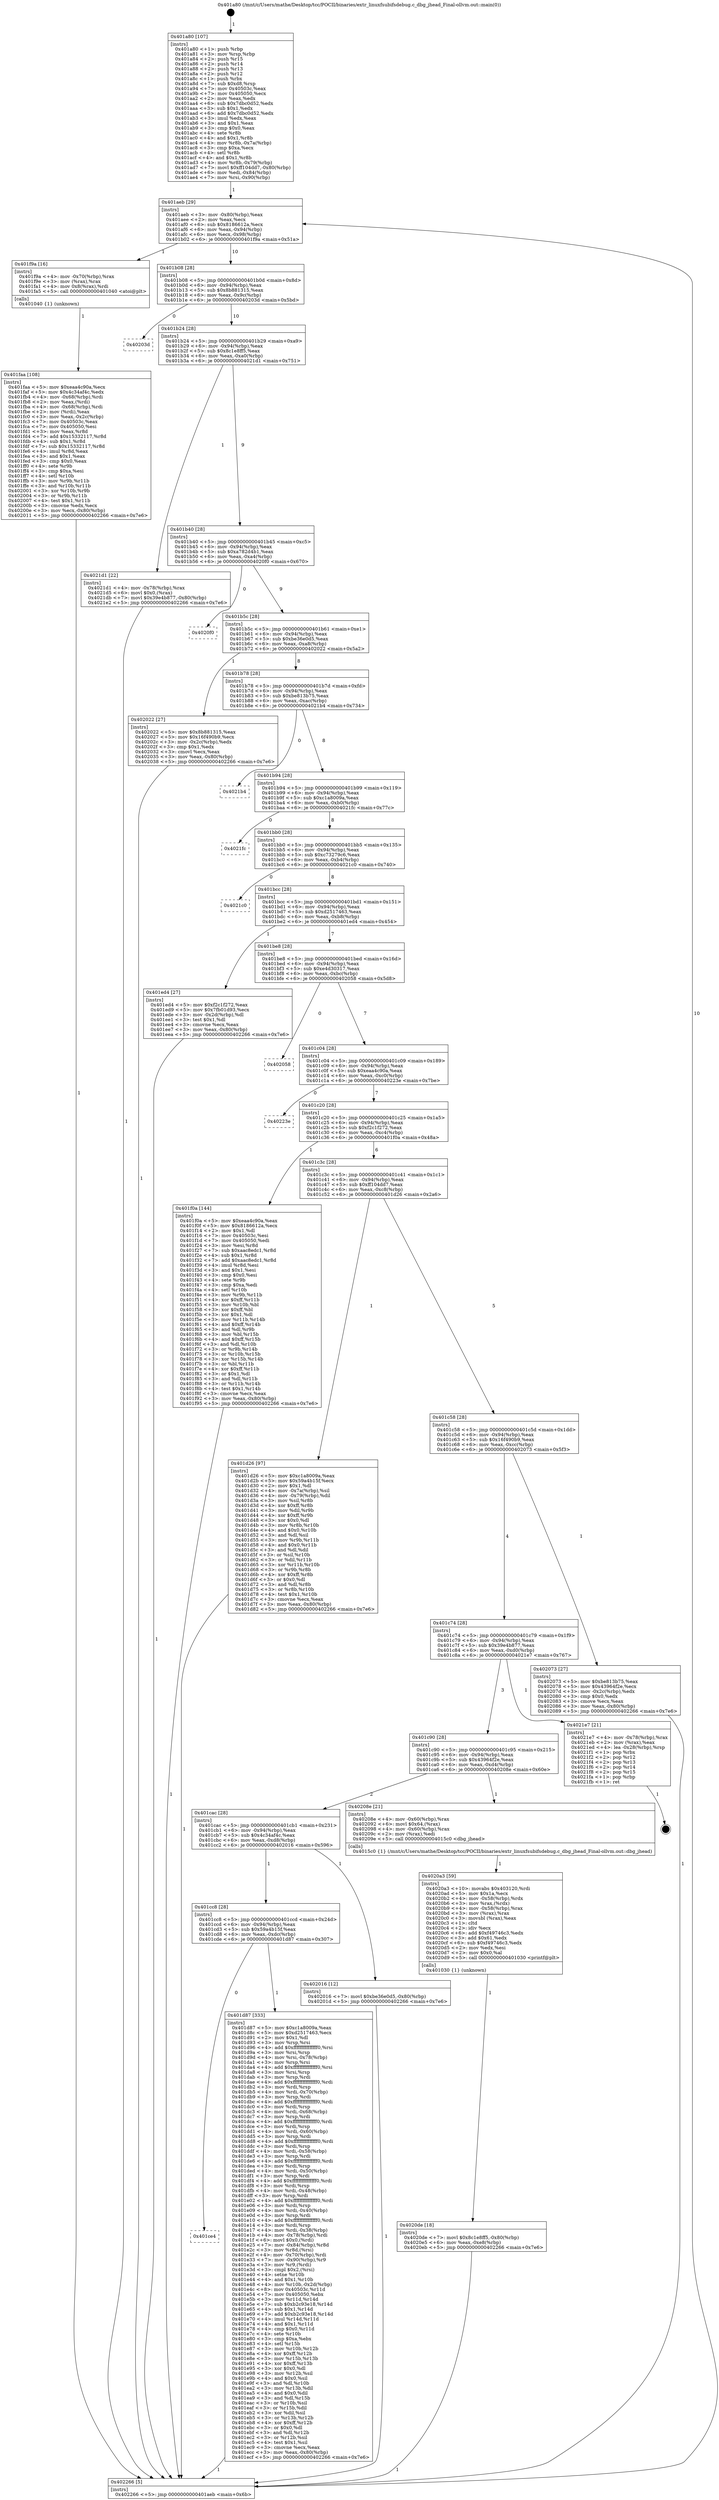 digraph "0x401a80" {
  label = "0x401a80 (/mnt/c/Users/mathe/Desktop/tcc/POCII/binaries/extr_linuxfsubifsdebug.c_dbg_jhead_Final-ollvm.out::main(0))"
  labelloc = "t"
  node[shape=record]

  Entry [label="",width=0.3,height=0.3,shape=circle,fillcolor=black,style=filled]
  "0x401aeb" [label="{
     0x401aeb [29]\l
     | [instrs]\l
     &nbsp;&nbsp;0x401aeb \<+3\>: mov -0x80(%rbp),%eax\l
     &nbsp;&nbsp;0x401aee \<+2\>: mov %eax,%ecx\l
     &nbsp;&nbsp;0x401af0 \<+6\>: sub $0x8186612a,%ecx\l
     &nbsp;&nbsp;0x401af6 \<+6\>: mov %eax,-0x94(%rbp)\l
     &nbsp;&nbsp;0x401afc \<+6\>: mov %ecx,-0x98(%rbp)\l
     &nbsp;&nbsp;0x401b02 \<+6\>: je 0000000000401f9a \<main+0x51a\>\l
  }"]
  "0x401f9a" [label="{
     0x401f9a [16]\l
     | [instrs]\l
     &nbsp;&nbsp;0x401f9a \<+4\>: mov -0x70(%rbp),%rax\l
     &nbsp;&nbsp;0x401f9e \<+3\>: mov (%rax),%rax\l
     &nbsp;&nbsp;0x401fa1 \<+4\>: mov 0x8(%rax),%rdi\l
     &nbsp;&nbsp;0x401fa5 \<+5\>: call 0000000000401040 \<atoi@plt\>\l
     | [calls]\l
     &nbsp;&nbsp;0x401040 \{1\} (unknown)\l
  }"]
  "0x401b08" [label="{
     0x401b08 [28]\l
     | [instrs]\l
     &nbsp;&nbsp;0x401b08 \<+5\>: jmp 0000000000401b0d \<main+0x8d\>\l
     &nbsp;&nbsp;0x401b0d \<+6\>: mov -0x94(%rbp),%eax\l
     &nbsp;&nbsp;0x401b13 \<+5\>: sub $0x8b881315,%eax\l
     &nbsp;&nbsp;0x401b18 \<+6\>: mov %eax,-0x9c(%rbp)\l
     &nbsp;&nbsp;0x401b1e \<+6\>: je 000000000040203d \<main+0x5bd\>\l
  }"]
  Exit [label="",width=0.3,height=0.3,shape=circle,fillcolor=black,style=filled,peripheries=2]
  "0x40203d" [label="{
     0x40203d\l
  }", style=dashed]
  "0x401b24" [label="{
     0x401b24 [28]\l
     | [instrs]\l
     &nbsp;&nbsp;0x401b24 \<+5\>: jmp 0000000000401b29 \<main+0xa9\>\l
     &nbsp;&nbsp;0x401b29 \<+6\>: mov -0x94(%rbp),%eax\l
     &nbsp;&nbsp;0x401b2f \<+5\>: sub $0x8c1e8ff5,%eax\l
     &nbsp;&nbsp;0x401b34 \<+6\>: mov %eax,-0xa0(%rbp)\l
     &nbsp;&nbsp;0x401b3a \<+6\>: je 00000000004021d1 \<main+0x751\>\l
  }"]
  "0x4020de" [label="{
     0x4020de [18]\l
     | [instrs]\l
     &nbsp;&nbsp;0x4020de \<+7\>: movl $0x8c1e8ff5,-0x80(%rbp)\l
     &nbsp;&nbsp;0x4020e5 \<+6\>: mov %eax,-0xe8(%rbp)\l
     &nbsp;&nbsp;0x4020eb \<+5\>: jmp 0000000000402266 \<main+0x7e6\>\l
  }"]
  "0x4021d1" [label="{
     0x4021d1 [22]\l
     | [instrs]\l
     &nbsp;&nbsp;0x4021d1 \<+4\>: mov -0x78(%rbp),%rax\l
     &nbsp;&nbsp;0x4021d5 \<+6\>: movl $0x0,(%rax)\l
     &nbsp;&nbsp;0x4021db \<+7\>: movl $0x39e4b877,-0x80(%rbp)\l
     &nbsp;&nbsp;0x4021e2 \<+5\>: jmp 0000000000402266 \<main+0x7e6\>\l
  }"]
  "0x401b40" [label="{
     0x401b40 [28]\l
     | [instrs]\l
     &nbsp;&nbsp;0x401b40 \<+5\>: jmp 0000000000401b45 \<main+0xc5\>\l
     &nbsp;&nbsp;0x401b45 \<+6\>: mov -0x94(%rbp),%eax\l
     &nbsp;&nbsp;0x401b4b \<+5\>: sub $0xa782d4b1,%eax\l
     &nbsp;&nbsp;0x401b50 \<+6\>: mov %eax,-0xa4(%rbp)\l
     &nbsp;&nbsp;0x401b56 \<+6\>: je 00000000004020f0 \<main+0x670\>\l
  }"]
  "0x4020a3" [label="{
     0x4020a3 [59]\l
     | [instrs]\l
     &nbsp;&nbsp;0x4020a3 \<+10\>: movabs $0x403120,%rdi\l
     &nbsp;&nbsp;0x4020ad \<+5\>: mov $0x1a,%ecx\l
     &nbsp;&nbsp;0x4020b2 \<+4\>: mov -0x58(%rbp),%rdx\l
     &nbsp;&nbsp;0x4020b6 \<+3\>: mov %rax,(%rdx)\l
     &nbsp;&nbsp;0x4020b9 \<+4\>: mov -0x58(%rbp),%rax\l
     &nbsp;&nbsp;0x4020bd \<+3\>: mov (%rax),%rax\l
     &nbsp;&nbsp;0x4020c0 \<+3\>: movsbl (%rax),%eax\l
     &nbsp;&nbsp;0x4020c3 \<+1\>: cltd\l
     &nbsp;&nbsp;0x4020c4 \<+2\>: idiv %ecx\l
     &nbsp;&nbsp;0x4020c6 \<+6\>: add $0xf49746c3,%edx\l
     &nbsp;&nbsp;0x4020cc \<+3\>: add $0x61,%edx\l
     &nbsp;&nbsp;0x4020cf \<+6\>: sub $0xf49746c3,%edx\l
     &nbsp;&nbsp;0x4020d5 \<+2\>: mov %edx,%esi\l
     &nbsp;&nbsp;0x4020d7 \<+2\>: mov $0x0,%al\l
     &nbsp;&nbsp;0x4020d9 \<+5\>: call 0000000000401030 \<printf@plt\>\l
     | [calls]\l
     &nbsp;&nbsp;0x401030 \{1\} (unknown)\l
  }"]
  "0x4020f0" [label="{
     0x4020f0\l
  }", style=dashed]
  "0x401b5c" [label="{
     0x401b5c [28]\l
     | [instrs]\l
     &nbsp;&nbsp;0x401b5c \<+5\>: jmp 0000000000401b61 \<main+0xe1\>\l
     &nbsp;&nbsp;0x401b61 \<+6\>: mov -0x94(%rbp),%eax\l
     &nbsp;&nbsp;0x401b67 \<+5\>: sub $0xbe36e0d5,%eax\l
     &nbsp;&nbsp;0x401b6c \<+6\>: mov %eax,-0xa8(%rbp)\l
     &nbsp;&nbsp;0x401b72 \<+6\>: je 0000000000402022 \<main+0x5a2\>\l
  }"]
  "0x401faa" [label="{
     0x401faa [108]\l
     | [instrs]\l
     &nbsp;&nbsp;0x401faa \<+5\>: mov $0xeaa4c90a,%ecx\l
     &nbsp;&nbsp;0x401faf \<+5\>: mov $0x4c34af4c,%edx\l
     &nbsp;&nbsp;0x401fb4 \<+4\>: mov -0x68(%rbp),%rdi\l
     &nbsp;&nbsp;0x401fb8 \<+2\>: mov %eax,(%rdi)\l
     &nbsp;&nbsp;0x401fba \<+4\>: mov -0x68(%rbp),%rdi\l
     &nbsp;&nbsp;0x401fbe \<+2\>: mov (%rdi),%eax\l
     &nbsp;&nbsp;0x401fc0 \<+3\>: mov %eax,-0x2c(%rbp)\l
     &nbsp;&nbsp;0x401fc3 \<+7\>: mov 0x40503c,%eax\l
     &nbsp;&nbsp;0x401fca \<+7\>: mov 0x405050,%esi\l
     &nbsp;&nbsp;0x401fd1 \<+3\>: mov %eax,%r8d\l
     &nbsp;&nbsp;0x401fd4 \<+7\>: add $0x15332117,%r8d\l
     &nbsp;&nbsp;0x401fdb \<+4\>: sub $0x1,%r8d\l
     &nbsp;&nbsp;0x401fdf \<+7\>: sub $0x15332117,%r8d\l
     &nbsp;&nbsp;0x401fe6 \<+4\>: imul %r8d,%eax\l
     &nbsp;&nbsp;0x401fea \<+3\>: and $0x1,%eax\l
     &nbsp;&nbsp;0x401fed \<+3\>: cmp $0x0,%eax\l
     &nbsp;&nbsp;0x401ff0 \<+4\>: sete %r9b\l
     &nbsp;&nbsp;0x401ff4 \<+3\>: cmp $0xa,%esi\l
     &nbsp;&nbsp;0x401ff7 \<+4\>: setl %r10b\l
     &nbsp;&nbsp;0x401ffb \<+3\>: mov %r9b,%r11b\l
     &nbsp;&nbsp;0x401ffe \<+3\>: and %r10b,%r11b\l
     &nbsp;&nbsp;0x402001 \<+3\>: xor %r10b,%r9b\l
     &nbsp;&nbsp;0x402004 \<+3\>: or %r9b,%r11b\l
     &nbsp;&nbsp;0x402007 \<+4\>: test $0x1,%r11b\l
     &nbsp;&nbsp;0x40200b \<+3\>: cmovne %edx,%ecx\l
     &nbsp;&nbsp;0x40200e \<+3\>: mov %ecx,-0x80(%rbp)\l
     &nbsp;&nbsp;0x402011 \<+5\>: jmp 0000000000402266 \<main+0x7e6\>\l
  }"]
  "0x402022" [label="{
     0x402022 [27]\l
     | [instrs]\l
     &nbsp;&nbsp;0x402022 \<+5\>: mov $0x8b881315,%eax\l
     &nbsp;&nbsp;0x402027 \<+5\>: mov $0x16f490b9,%ecx\l
     &nbsp;&nbsp;0x40202c \<+3\>: mov -0x2c(%rbp),%edx\l
     &nbsp;&nbsp;0x40202f \<+3\>: cmp $0x1,%edx\l
     &nbsp;&nbsp;0x402032 \<+3\>: cmovl %ecx,%eax\l
     &nbsp;&nbsp;0x402035 \<+3\>: mov %eax,-0x80(%rbp)\l
     &nbsp;&nbsp;0x402038 \<+5\>: jmp 0000000000402266 \<main+0x7e6\>\l
  }"]
  "0x401b78" [label="{
     0x401b78 [28]\l
     | [instrs]\l
     &nbsp;&nbsp;0x401b78 \<+5\>: jmp 0000000000401b7d \<main+0xfd\>\l
     &nbsp;&nbsp;0x401b7d \<+6\>: mov -0x94(%rbp),%eax\l
     &nbsp;&nbsp;0x401b83 \<+5\>: sub $0xbe813b75,%eax\l
     &nbsp;&nbsp;0x401b88 \<+6\>: mov %eax,-0xac(%rbp)\l
     &nbsp;&nbsp;0x401b8e \<+6\>: je 00000000004021b4 \<main+0x734\>\l
  }"]
  "0x401ce4" [label="{
     0x401ce4\l
  }", style=dashed]
  "0x4021b4" [label="{
     0x4021b4\l
  }", style=dashed]
  "0x401b94" [label="{
     0x401b94 [28]\l
     | [instrs]\l
     &nbsp;&nbsp;0x401b94 \<+5\>: jmp 0000000000401b99 \<main+0x119\>\l
     &nbsp;&nbsp;0x401b99 \<+6\>: mov -0x94(%rbp),%eax\l
     &nbsp;&nbsp;0x401b9f \<+5\>: sub $0xc1a8009a,%eax\l
     &nbsp;&nbsp;0x401ba4 \<+6\>: mov %eax,-0xb0(%rbp)\l
     &nbsp;&nbsp;0x401baa \<+6\>: je 00000000004021fc \<main+0x77c\>\l
  }"]
  "0x401d87" [label="{
     0x401d87 [333]\l
     | [instrs]\l
     &nbsp;&nbsp;0x401d87 \<+5\>: mov $0xc1a8009a,%eax\l
     &nbsp;&nbsp;0x401d8c \<+5\>: mov $0xd2517463,%ecx\l
     &nbsp;&nbsp;0x401d91 \<+2\>: mov $0x1,%dl\l
     &nbsp;&nbsp;0x401d93 \<+3\>: mov %rsp,%rsi\l
     &nbsp;&nbsp;0x401d96 \<+4\>: add $0xfffffffffffffff0,%rsi\l
     &nbsp;&nbsp;0x401d9a \<+3\>: mov %rsi,%rsp\l
     &nbsp;&nbsp;0x401d9d \<+4\>: mov %rsi,-0x78(%rbp)\l
     &nbsp;&nbsp;0x401da1 \<+3\>: mov %rsp,%rsi\l
     &nbsp;&nbsp;0x401da4 \<+4\>: add $0xfffffffffffffff0,%rsi\l
     &nbsp;&nbsp;0x401da8 \<+3\>: mov %rsi,%rsp\l
     &nbsp;&nbsp;0x401dab \<+3\>: mov %rsp,%rdi\l
     &nbsp;&nbsp;0x401dae \<+4\>: add $0xfffffffffffffff0,%rdi\l
     &nbsp;&nbsp;0x401db2 \<+3\>: mov %rdi,%rsp\l
     &nbsp;&nbsp;0x401db5 \<+4\>: mov %rdi,-0x70(%rbp)\l
     &nbsp;&nbsp;0x401db9 \<+3\>: mov %rsp,%rdi\l
     &nbsp;&nbsp;0x401dbc \<+4\>: add $0xfffffffffffffff0,%rdi\l
     &nbsp;&nbsp;0x401dc0 \<+3\>: mov %rdi,%rsp\l
     &nbsp;&nbsp;0x401dc3 \<+4\>: mov %rdi,-0x68(%rbp)\l
     &nbsp;&nbsp;0x401dc7 \<+3\>: mov %rsp,%rdi\l
     &nbsp;&nbsp;0x401dca \<+4\>: add $0xfffffffffffffff0,%rdi\l
     &nbsp;&nbsp;0x401dce \<+3\>: mov %rdi,%rsp\l
     &nbsp;&nbsp;0x401dd1 \<+4\>: mov %rdi,-0x60(%rbp)\l
     &nbsp;&nbsp;0x401dd5 \<+3\>: mov %rsp,%rdi\l
     &nbsp;&nbsp;0x401dd8 \<+4\>: add $0xfffffffffffffff0,%rdi\l
     &nbsp;&nbsp;0x401ddc \<+3\>: mov %rdi,%rsp\l
     &nbsp;&nbsp;0x401ddf \<+4\>: mov %rdi,-0x58(%rbp)\l
     &nbsp;&nbsp;0x401de3 \<+3\>: mov %rsp,%rdi\l
     &nbsp;&nbsp;0x401de6 \<+4\>: add $0xfffffffffffffff0,%rdi\l
     &nbsp;&nbsp;0x401dea \<+3\>: mov %rdi,%rsp\l
     &nbsp;&nbsp;0x401ded \<+4\>: mov %rdi,-0x50(%rbp)\l
     &nbsp;&nbsp;0x401df1 \<+3\>: mov %rsp,%rdi\l
     &nbsp;&nbsp;0x401df4 \<+4\>: add $0xfffffffffffffff0,%rdi\l
     &nbsp;&nbsp;0x401df8 \<+3\>: mov %rdi,%rsp\l
     &nbsp;&nbsp;0x401dfb \<+4\>: mov %rdi,-0x48(%rbp)\l
     &nbsp;&nbsp;0x401dff \<+3\>: mov %rsp,%rdi\l
     &nbsp;&nbsp;0x401e02 \<+4\>: add $0xfffffffffffffff0,%rdi\l
     &nbsp;&nbsp;0x401e06 \<+3\>: mov %rdi,%rsp\l
     &nbsp;&nbsp;0x401e09 \<+4\>: mov %rdi,-0x40(%rbp)\l
     &nbsp;&nbsp;0x401e0d \<+3\>: mov %rsp,%rdi\l
     &nbsp;&nbsp;0x401e10 \<+4\>: add $0xfffffffffffffff0,%rdi\l
     &nbsp;&nbsp;0x401e14 \<+3\>: mov %rdi,%rsp\l
     &nbsp;&nbsp;0x401e17 \<+4\>: mov %rdi,-0x38(%rbp)\l
     &nbsp;&nbsp;0x401e1b \<+4\>: mov -0x78(%rbp),%rdi\l
     &nbsp;&nbsp;0x401e1f \<+6\>: movl $0x0,(%rdi)\l
     &nbsp;&nbsp;0x401e25 \<+7\>: mov -0x84(%rbp),%r8d\l
     &nbsp;&nbsp;0x401e2c \<+3\>: mov %r8d,(%rsi)\l
     &nbsp;&nbsp;0x401e2f \<+4\>: mov -0x70(%rbp),%rdi\l
     &nbsp;&nbsp;0x401e33 \<+7\>: mov -0x90(%rbp),%r9\l
     &nbsp;&nbsp;0x401e3a \<+3\>: mov %r9,(%rdi)\l
     &nbsp;&nbsp;0x401e3d \<+3\>: cmpl $0x2,(%rsi)\l
     &nbsp;&nbsp;0x401e40 \<+4\>: setne %r10b\l
     &nbsp;&nbsp;0x401e44 \<+4\>: and $0x1,%r10b\l
     &nbsp;&nbsp;0x401e48 \<+4\>: mov %r10b,-0x2d(%rbp)\l
     &nbsp;&nbsp;0x401e4c \<+8\>: mov 0x40503c,%r11d\l
     &nbsp;&nbsp;0x401e54 \<+7\>: mov 0x405050,%ebx\l
     &nbsp;&nbsp;0x401e5b \<+3\>: mov %r11d,%r14d\l
     &nbsp;&nbsp;0x401e5e \<+7\>: sub $0xb2c93e18,%r14d\l
     &nbsp;&nbsp;0x401e65 \<+4\>: sub $0x1,%r14d\l
     &nbsp;&nbsp;0x401e69 \<+7\>: add $0xb2c93e18,%r14d\l
     &nbsp;&nbsp;0x401e70 \<+4\>: imul %r14d,%r11d\l
     &nbsp;&nbsp;0x401e74 \<+4\>: and $0x1,%r11d\l
     &nbsp;&nbsp;0x401e78 \<+4\>: cmp $0x0,%r11d\l
     &nbsp;&nbsp;0x401e7c \<+4\>: sete %r10b\l
     &nbsp;&nbsp;0x401e80 \<+3\>: cmp $0xa,%ebx\l
     &nbsp;&nbsp;0x401e83 \<+4\>: setl %r15b\l
     &nbsp;&nbsp;0x401e87 \<+3\>: mov %r10b,%r12b\l
     &nbsp;&nbsp;0x401e8a \<+4\>: xor $0xff,%r12b\l
     &nbsp;&nbsp;0x401e8e \<+3\>: mov %r15b,%r13b\l
     &nbsp;&nbsp;0x401e91 \<+4\>: xor $0xff,%r13b\l
     &nbsp;&nbsp;0x401e95 \<+3\>: xor $0x0,%dl\l
     &nbsp;&nbsp;0x401e98 \<+3\>: mov %r12b,%sil\l
     &nbsp;&nbsp;0x401e9b \<+4\>: and $0x0,%sil\l
     &nbsp;&nbsp;0x401e9f \<+3\>: and %dl,%r10b\l
     &nbsp;&nbsp;0x401ea2 \<+3\>: mov %r13b,%dil\l
     &nbsp;&nbsp;0x401ea5 \<+4\>: and $0x0,%dil\l
     &nbsp;&nbsp;0x401ea9 \<+3\>: and %dl,%r15b\l
     &nbsp;&nbsp;0x401eac \<+3\>: or %r10b,%sil\l
     &nbsp;&nbsp;0x401eaf \<+3\>: or %r15b,%dil\l
     &nbsp;&nbsp;0x401eb2 \<+3\>: xor %dil,%sil\l
     &nbsp;&nbsp;0x401eb5 \<+3\>: or %r13b,%r12b\l
     &nbsp;&nbsp;0x401eb8 \<+4\>: xor $0xff,%r12b\l
     &nbsp;&nbsp;0x401ebc \<+3\>: or $0x0,%dl\l
     &nbsp;&nbsp;0x401ebf \<+3\>: and %dl,%r12b\l
     &nbsp;&nbsp;0x401ec2 \<+3\>: or %r12b,%sil\l
     &nbsp;&nbsp;0x401ec5 \<+4\>: test $0x1,%sil\l
     &nbsp;&nbsp;0x401ec9 \<+3\>: cmovne %ecx,%eax\l
     &nbsp;&nbsp;0x401ecc \<+3\>: mov %eax,-0x80(%rbp)\l
     &nbsp;&nbsp;0x401ecf \<+5\>: jmp 0000000000402266 \<main+0x7e6\>\l
  }"]
  "0x4021fc" [label="{
     0x4021fc\l
  }", style=dashed]
  "0x401bb0" [label="{
     0x401bb0 [28]\l
     | [instrs]\l
     &nbsp;&nbsp;0x401bb0 \<+5\>: jmp 0000000000401bb5 \<main+0x135\>\l
     &nbsp;&nbsp;0x401bb5 \<+6\>: mov -0x94(%rbp),%eax\l
     &nbsp;&nbsp;0x401bbb \<+5\>: sub $0xc73279c6,%eax\l
     &nbsp;&nbsp;0x401bc0 \<+6\>: mov %eax,-0xb4(%rbp)\l
     &nbsp;&nbsp;0x401bc6 \<+6\>: je 00000000004021c0 \<main+0x740\>\l
  }"]
  "0x401cc8" [label="{
     0x401cc8 [28]\l
     | [instrs]\l
     &nbsp;&nbsp;0x401cc8 \<+5\>: jmp 0000000000401ccd \<main+0x24d\>\l
     &nbsp;&nbsp;0x401ccd \<+6\>: mov -0x94(%rbp),%eax\l
     &nbsp;&nbsp;0x401cd3 \<+5\>: sub $0x59a4b15f,%eax\l
     &nbsp;&nbsp;0x401cd8 \<+6\>: mov %eax,-0xdc(%rbp)\l
     &nbsp;&nbsp;0x401cde \<+6\>: je 0000000000401d87 \<main+0x307\>\l
  }"]
  "0x4021c0" [label="{
     0x4021c0\l
  }", style=dashed]
  "0x401bcc" [label="{
     0x401bcc [28]\l
     | [instrs]\l
     &nbsp;&nbsp;0x401bcc \<+5\>: jmp 0000000000401bd1 \<main+0x151\>\l
     &nbsp;&nbsp;0x401bd1 \<+6\>: mov -0x94(%rbp),%eax\l
     &nbsp;&nbsp;0x401bd7 \<+5\>: sub $0xd2517463,%eax\l
     &nbsp;&nbsp;0x401bdc \<+6\>: mov %eax,-0xb8(%rbp)\l
     &nbsp;&nbsp;0x401be2 \<+6\>: je 0000000000401ed4 \<main+0x454\>\l
  }"]
  "0x402016" [label="{
     0x402016 [12]\l
     | [instrs]\l
     &nbsp;&nbsp;0x402016 \<+7\>: movl $0xbe36e0d5,-0x80(%rbp)\l
     &nbsp;&nbsp;0x40201d \<+5\>: jmp 0000000000402266 \<main+0x7e6\>\l
  }"]
  "0x401ed4" [label="{
     0x401ed4 [27]\l
     | [instrs]\l
     &nbsp;&nbsp;0x401ed4 \<+5\>: mov $0xf2c1f272,%eax\l
     &nbsp;&nbsp;0x401ed9 \<+5\>: mov $0x7fb01d93,%ecx\l
     &nbsp;&nbsp;0x401ede \<+3\>: mov -0x2d(%rbp),%dl\l
     &nbsp;&nbsp;0x401ee1 \<+3\>: test $0x1,%dl\l
     &nbsp;&nbsp;0x401ee4 \<+3\>: cmovne %ecx,%eax\l
     &nbsp;&nbsp;0x401ee7 \<+3\>: mov %eax,-0x80(%rbp)\l
     &nbsp;&nbsp;0x401eea \<+5\>: jmp 0000000000402266 \<main+0x7e6\>\l
  }"]
  "0x401be8" [label="{
     0x401be8 [28]\l
     | [instrs]\l
     &nbsp;&nbsp;0x401be8 \<+5\>: jmp 0000000000401bed \<main+0x16d\>\l
     &nbsp;&nbsp;0x401bed \<+6\>: mov -0x94(%rbp),%eax\l
     &nbsp;&nbsp;0x401bf3 \<+5\>: sub $0xe4d30317,%eax\l
     &nbsp;&nbsp;0x401bf8 \<+6\>: mov %eax,-0xbc(%rbp)\l
     &nbsp;&nbsp;0x401bfe \<+6\>: je 0000000000402058 \<main+0x5d8\>\l
  }"]
  "0x401cac" [label="{
     0x401cac [28]\l
     | [instrs]\l
     &nbsp;&nbsp;0x401cac \<+5\>: jmp 0000000000401cb1 \<main+0x231\>\l
     &nbsp;&nbsp;0x401cb1 \<+6\>: mov -0x94(%rbp),%eax\l
     &nbsp;&nbsp;0x401cb7 \<+5\>: sub $0x4c34af4c,%eax\l
     &nbsp;&nbsp;0x401cbc \<+6\>: mov %eax,-0xd8(%rbp)\l
     &nbsp;&nbsp;0x401cc2 \<+6\>: je 0000000000402016 \<main+0x596\>\l
  }"]
  "0x402058" [label="{
     0x402058\l
  }", style=dashed]
  "0x401c04" [label="{
     0x401c04 [28]\l
     | [instrs]\l
     &nbsp;&nbsp;0x401c04 \<+5\>: jmp 0000000000401c09 \<main+0x189\>\l
     &nbsp;&nbsp;0x401c09 \<+6\>: mov -0x94(%rbp),%eax\l
     &nbsp;&nbsp;0x401c0f \<+5\>: sub $0xeaa4c90a,%eax\l
     &nbsp;&nbsp;0x401c14 \<+6\>: mov %eax,-0xc0(%rbp)\l
     &nbsp;&nbsp;0x401c1a \<+6\>: je 000000000040223e \<main+0x7be\>\l
  }"]
  "0x40208e" [label="{
     0x40208e [21]\l
     | [instrs]\l
     &nbsp;&nbsp;0x40208e \<+4\>: mov -0x60(%rbp),%rax\l
     &nbsp;&nbsp;0x402092 \<+6\>: movl $0x64,(%rax)\l
     &nbsp;&nbsp;0x402098 \<+4\>: mov -0x60(%rbp),%rax\l
     &nbsp;&nbsp;0x40209c \<+2\>: mov (%rax),%edi\l
     &nbsp;&nbsp;0x40209e \<+5\>: call 00000000004015c0 \<dbg_jhead\>\l
     | [calls]\l
     &nbsp;&nbsp;0x4015c0 \{1\} (/mnt/c/Users/mathe/Desktop/tcc/POCII/binaries/extr_linuxfsubifsdebug.c_dbg_jhead_Final-ollvm.out::dbg_jhead)\l
  }"]
  "0x40223e" [label="{
     0x40223e\l
  }", style=dashed]
  "0x401c20" [label="{
     0x401c20 [28]\l
     | [instrs]\l
     &nbsp;&nbsp;0x401c20 \<+5\>: jmp 0000000000401c25 \<main+0x1a5\>\l
     &nbsp;&nbsp;0x401c25 \<+6\>: mov -0x94(%rbp),%eax\l
     &nbsp;&nbsp;0x401c2b \<+5\>: sub $0xf2c1f272,%eax\l
     &nbsp;&nbsp;0x401c30 \<+6\>: mov %eax,-0xc4(%rbp)\l
     &nbsp;&nbsp;0x401c36 \<+6\>: je 0000000000401f0a \<main+0x48a\>\l
  }"]
  "0x401c90" [label="{
     0x401c90 [28]\l
     | [instrs]\l
     &nbsp;&nbsp;0x401c90 \<+5\>: jmp 0000000000401c95 \<main+0x215\>\l
     &nbsp;&nbsp;0x401c95 \<+6\>: mov -0x94(%rbp),%eax\l
     &nbsp;&nbsp;0x401c9b \<+5\>: sub $0x43964f2e,%eax\l
     &nbsp;&nbsp;0x401ca0 \<+6\>: mov %eax,-0xd4(%rbp)\l
     &nbsp;&nbsp;0x401ca6 \<+6\>: je 000000000040208e \<main+0x60e\>\l
  }"]
  "0x401f0a" [label="{
     0x401f0a [144]\l
     | [instrs]\l
     &nbsp;&nbsp;0x401f0a \<+5\>: mov $0xeaa4c90a,%eax\l
     &nbsp;&nbsp;0x401f0f \<+5\>: mov $0x8186612a,%ecx\l
     &nbsp;&nbsp;0x401f14 \<+2\>: mov $0x1,%dl\l
     &nbsp;&nbsp;0x401f16 \<+7\>: mov 0x40503c,%esi\l
     &nbsp;&nbsp;0x401f1d \<+7\>: mov 0x405050,%edi\l
     &nbsp;&nbsp;0x401f24 \<+3\>: mov %esi,%r8d\l
     &nbsp;&nbsp;0x401f27 \<+7\>: sub $0xaac8edc1,%r8d\l
     &nbsp;&nbsp;0x401f2e \<+4\>: sub $0x1,%r8d\l
     &nbsp;&nbsp;0x401f32 \<+7\>: add $0xaac8edc1,%r8d\l
     &nbsp;&nbsp;0x401f39 \<+4\>: imul %r8d,%esi\l
     &nbsp;&nbsp;0x401f3d \<+3\>: and $0x1,%esi\l
     &nbsp;&nbsp;0x401f40 \<+3\>: cmp $0x0,%esi\l
     &nbsp;&nbsp;0x401f43 \<+4\>: sete %r9b\l
     &nbsp;&nbsp;0x401f47 \<+3\>: cmp $0xa,%edi\l
     &nbsp;&nbsp;0x401f4a \<+4\>: setl %r10b\l
     &nbsp;&nbsp;0x401f4e \<+3\>: mov %r9b,%r11b\l
     &nbsp;&nbsp;0x401f51 \<+4\>: xor $0xff,%r11b\l
     &nbsp;&nbsp;0x401f55 \<+3\>: mov %r10b,%bl\l
     &nbsp;&nbsp;0x401f58 \<+3\>: xor $0xff,%bl\l
     &nbsp;&nbsp;0x401f5b \<+3\>: xor $0x1,%dl\l
     &nbsp;&nbsp;0x401f5e \<+3\>: mov %r11b,%r14b\l
     &nbsp;&nbsp;0x401f61 \<+4\>: and $0xff,%r14b\l
     &nbsp;&nbsp;0x401f65 \<+3\>: and %dl,%r9b\l
     &nbsp;&nbsp;0x401f68 \<+3\>: mov %bl,%r15b\l
     &nbsp;&nbsp;0x401f6b \<+4\>: and $0xff,%r15b\l
     &nbsp;&nbsp;0x401f6f \<+3\>: and %dl,%r10b\l
     &nbsp;&nbsp;0x401f72 \<+3\>: or %r9b,%r14b\l
     &nbsp;&nbsp;0x401f75 \<+3\>: or %r10b,%r15b\l
     &nbsp;&nbsp;0x401f78 \<+3\>: xor %r15b,%r14b\l
     &nbsp;&nbsp;0x401f7b \<+3\>: or %bl,%r11b\l
     &nbsp;&nbsp;0x401f7e \<+4\>: xor $0xff,%r11b\l
     &nbsp;&nbsp;0x401f82 \<+3\>: or $0x1,%dl\l
     &nbsp;&nbsp;0x401f85 \<+3\>: and %dl,%r11b\l
     &nbsp;&nbsp;0x401f88 \<+3\>: or %r11b,%r14b\l
     &nbsp;&nbsp;0x401f8b \<+4\>: test $0x1,%r14b\l
     &nbsp;&nbsp;0x401f8f \<+3\>: cmovne %ecx,%eax\l
     &nbsp;&nbsp;0x401f92 \<+3\>: mov %eax,-0x80(%rbp)\l
     &nbsp;&nbsp;0x401f95 \<+5\>: jmp 0000000000402266 \<main+0x7e6\>\l
  }"]
  "0x401c3c" [label="{
     0x401c3c [28]\l
     | [instrs]\l
     &nbsp;&nbsp;0x401c3c \<+5\>: jmp 0000000000401c41 \<main+0x1c1\>\l
     &nbsp;&nbsp;0x401c41 \<+6\>: mov -0x94(%rbp),%eax\l
     &nbsp;&nbsp;0x401c47 \<+5\>: sub $0xff104dd7,%eax\l
     &nbsp;&nbsp;0x401c4c \<+6\>: mov %eax,-0xc8(%rbp)\l
     &nbsp;&nbsp;0x401c52 \<+6\>: je 0000000000401d26 \<main+0x2a6\>\l
  }"]
  "0x4021e7" [label="{
     0x4021e7 [21]\l
     | [instrs]\l
     &nbsp;&nbsp;0x4021e7 \<+4\>: mov -0x78(%rbp),%rax\l
     &nbsp;&nbsp;0x4021eb \<+2\>: mov (%rax),%eax\l
     &nbsp;&nbsp;0x4021ed \<+4\>: lea -0x28(%rbp),%rsp\l
     &nbsp;&nbsp;0x4021f1 \<+1\>: pop %rbx\l
     &nbsp;&nbsp;0x4021f2 \<+2\>: pop %r12\l
     &nbsp;&nbsp;0x4021f4 \<+2\>: pop %r13\l
     &nbsp;&nbsp;0x4021f6 \<+2\>: pop %r14\l
     &nbsp;&nbsp;0x4021f8 \<+2\>: pop %r15\l
     &nbsp;&nbsp;0x4021fa \<+1\>: pop %rbp\l
     &nbsp;&nbsp;0x4021fb \<+1\>: ret\l
  }"]
  "0x401d26" [label="{
     0x401d26 [97]\l
     | [instrs]\l
     &nbsp;&nbsp;0x401d26 \<+5\>: mov $0xc1a8009a,%eax\l
     &nbsp;&nbsp;0x401d2b \<+5\>: mov $0x59a4b15f,%ecx\l
     &nbsp;&nbsp;0x401d30 \<+2\>: mov $0x1,%dl\l
     &nbsp;&nbsp;0x401d32 \<+4\>: mov -0x7a(%rbp),%sil\l
     &nbsp;&nbsp;0x401d36 \<+4\>: mov -0x79(%rbp),%dil\l
     &nbsp;&nbsp;0x401d3a \<+3\>: mov %sil,%r8b\l
     &nbsp;&nbsp;0x401d3d \<+4\>: xor $0xff,%r8b\l
     &nbsp;&nbsp;0x401d41 \<+3\>: mov %dil,%r9b\l
     &nbsp;&nbsp;0x401d44 \<+4\>: xor $0xff,%r9b\l
     &nbsp;&nbsp;0x401d48 \<+3\>: xor $0x0,%dl\l
     &nbsp;&nbsp;0x401d4b \<+3\>: mov %r8b,%r10b\l
     &nbsp;&nbsp;0x401d4e \<+4\>: and $0x0,%r10b\l
     &nbsp;&nbsp;0x401d52 \<+3\>: and %dl,%sil\l
     &nbsp;&nbsp;0x401d55 \<+3\>: mov %r9b,%r11b\l
     &nbsp;&nbsp;0x401d58 \<+4\>: and $0x0,%r11b\l
     &nbsp;&nbsp;0x401d5c \<+3\>: and %dl,%dil\l
     &nbsp;&nbsp;0x401d5f \<+3\>: or %sil,%r10b\l
     &nbsp;&nbsp;0x401d62 \<+3\>: or %dil,%r11b\l
     &nbsp;&nbsp;0x401d65 \<+3\>: xor %r11b,%r10b\l
     &nbsp;&nbsp;0x401d68 \<+3\>: or %r9b,%r8b\l
     &nbsp;&nbsp;0x401d6b \<+4\>: xor $0xff,%r8b\l
     &nbsp;&nbsp;0x401d6f \<+3\>: or $0x0,%dl\l
     &nbsp;&nbsp;0x401d72 \<+3\>: and %dl,%r8b\l
     &nbsp;&nbsp;0x401d75 \<+3\>: or %r8b,%r10b\l
     &nbsp;&nbsp;0x401d78 \<+4\>: test $0x1,%r10b\l
     &nbsp;&nbsp;0x401d7c \<+3\>: cmovne %ecx,%eax\l
     &nbsp;&nbsp;0x401d7f \<+3\>: mov %eax,-0x80(%rbp)\l
     &nbsp;&nbsp;0x401d82 \<+5\>: jmp 0000000000402266 \<main+0x7e6\>\l
  }"]
  "0x401c58" [label="{
     0x401c58 [28]\l
     | [instrs]\l
     &nbsp;&nbsp;0x401c58 \<+5\>: jmp 0000000000401c5d \<main+0x1dd\>\l
     &nbsp;&nbsp;0x401c5d \<+6\>: mov -0x94(%rbp),%eax\l
     &nbsp;&nbsp;0x401c63 \<+5\>: sub $0x16f490b9,%eax\l
     &nbsp;&nbsp;0x401c68 \<+6\>: mov %eax,-0xcc(%rbp)\l
     &nbsp;&nbsp;0x401c6e \<+6\>: je 0000000000402073 \<main+0x5f3\>\l
  }"]
  "0x402266" [label="{
     0x402266 [5]\l
     | [instrs]\l
     &nbsp;&nbsp;0x402266 \<+5\>: jmp 0000000000401aeb \<main+0x6b\>\l
  }"]
  "0x401a80" [label="{
     0x401a80 [107]\l
     | [instrs]\l
     &nbsp;&nbsp;0x401a80 \<+1\>: push %rbp\l
     &nbsp;&nbsp;0x401a81 \<+3\>: mov %rsp,%rbp\l
     &nbsp;&nbsp;0x401a84 \<+2\>: push %r15\l
     &nbsp;&nbsp;0x401a86 \<+2\>: push %r14\l
     &nbsp;&nbsp;0x401a88 \<+2\>: push %r13\l
     &nbsp;&nbsp;0x401a8a \<+2\>: push %r12\l
     &nbsp;&nbsp;0x401a8c \<+1\>: push %rbx\l
     &nbsp;&nbsp;0x401a8d \<+7\>: sub $0xd8,%rsp\l
     &nbsp;&nbsp;0x401a94 \<+7\>: mov 0x40503c,%eax\l
     &nbsp;&nbsp;0x401a9b \<+7\>: mov 0x405050,%ecx\l
     &nbsp;&nbsp;0x401aa2 \<+2\>: mov %eax,%edx\l
     &nbsp;&nbsp;0x401aa4 \<+6\>: sub $0x7dbc0d52,%edx\l
     &nbsp;&nbsp;0x401aaa \<+3\>: sub $0x1,%edx\l
     &nbsp;&nbsp;0x401aad \<+6\>: add $0x7dbc0d52,%edx\l
     &nbsp;&nbsp;0x401ab3 \<+3\>: imul %edx,%eax\l
     &nbsp;&nbsp;0x401ab6 \<+3\>: and $0x1,%eax\l
     &nbsp;&nbsp;0x401ab9 \<+3\>: cmp $0x0,%eax\l
     &nbsp;&nbsp;0x401abc \<+4\>: sete %r8b\l
     &nbsp;&nbsp;0x401ac0 \<+4\>: and $0x1,%r8b\l
     &nbsp;&nbsp;0x401ac4 \<+4\>: mov %r8b,-0x7a(%rbp)\l
     &nbsp;&nbsp;0x401ac8 \<+3\>: cmp $0xa,%ecx\l
     &nbsp;&nbsp;0x401acb \<+4\>: setl %r8b\l
     &nbsp;&nbsp;0x401acf \<+4\>: and $0x1,%r8b\l
     &nbsp;&nbsp;0x401ad3 \<+4\>: mov %r8b,-0x79(%rbp)\l
     &nbsp;&nbsp;0x401ad7 \<+7\>: movl $0xff104dd7,-0x80(%rbp)\l
     &nbsp;&nbsp;0x401ade \<+6\>: mov %edi,-0x84(%rbp)\l
     &nbsp;&nbsp;0x401ae4 \<+7\>: mov %rsi,-0x90(%rbp)\l
  }"]
  "0x401c74" [label="{
     0x401c74 [28]\l
     | [instrs]\l
     &nbsp;&nbsp;0x401c74 \<+5\>: jmp 0000000000401c79 \<main+0x1f9\>\l
     &nbsp;&nbsp;0x401c79 \<+6\>: mov -0x94(%rbp),%eax\l
     &nbsp;&nbsp;0x401c7f \<+5\>: sub $0x39e4b877,%eax\l
     &nbsp;&nbsp;0x401c84 \<+6\>: mov %eax,-0xd0(%rbp)\l
     &nbsp;&nbsp;0x401c8a \<+6\>: je 00000000004021e7 \<main+0x767\>\l
  }"]
  "0x402073" [label="{
     0x402073 [27]\l
     | [instrs]\l
     &nbsp;&nbsp;0x402073 \<+5\>: mov $0xbe813b75,%eax\l
     &nbsp;&nbsp;0x402078 \<+5\>: mov $0x43964f2e,%ecx\l
     &nbsp;&nbsp;0x40207d \<+3\>: mov -0x2c(%rbp),%edx\l
     &nbsp;&nbsp;0x402080 \<+3\>: cmp $0x0,%edx\l
     &nbsp;&nbsp;0x402083 \<+3\>: cmove %ecx,%eax\l
     &nbsp;&nbsp;0x402086 \<+3\>: mov %eax,-0x80(%rbp)\l
     &nbsp;&nbsp;0x402089 \<+5\>: jmp 0000000000402266 \<main+0x7e6\>\l
  }"]
  Entry -> "0x401a80" [label=" 1"]
  "0x401aeb" -> "0x401f9a" [label=" 1"]
  "0x401aeb" -> "0x401b08" [label=" 10"]
  "0x4021e7" -> Exit [label=" 1"]
  "0x401b08" -> "0x40203d" [label=" 0"]
  "0x401b08" -> "0x401b24" [label=" 10"]
  "0x4021d1" -> "0x402266" [label=" 1"]
  "0x401b24" -> "0x4021d1" [label=" 1"]
  "0x401b24" -> "0x401b40" [label=" 9"]
  "0x4020de" -> "0x402266" [label=" 1"]
  "0x401b40" -> "0x4020f0" [label=" 0"]
  "0x401b40" -> "0x401b5c" [label=" 9"]
  "0x4020a3" -> "0x4020de" [label=" 1"]
  "0x401b5c" -> "0x402022" [label=" 1"]
  "0x401b5c" -> "0x401b78" [label=" 8"]
  "0x40208e" -> "0x4020a3" [label=" 1"]
  "0x401b78" -> "0x4021b4" [label=" 0"]
  "0x401b78" -> "0x401b94" [label=" 8"]
  "0x402022" -> "0x402266" [label=" 1"]
  "0x401b94" -> "0x4021fc" [label=" 0"]
  "0x401b94" -> "0x401bb0" [label=" 8"]
  "0x402016" -> "0x402266" [label=" 1"]
  "0x401bb0" -> "0x4021c0" [label=" 0"]
  "0x401bb0" -> "0x401bcc" [label=" 8"]
  "0x401f9a" -> "0x401faa" [label=" 1"]
  "0x401bcc" -> "0x401ed4" [label=" 1"]
  "0x401bcc" -> "0x401be8" [label=" 7"]
  "0x401f0a" -> "0x402266" [label=" 1"]
  "0x401be8" -> "0x402058" [label=" 0"]
  "0x401be8" -> "0x401c04" [label=" 7"]
  "0x401d87" -> "0x402266" [label=" 1"]
  "0x401c04" -> "0x40223e" [label=" 0"]
  "0x401c04" -> "0x401c20" [label=" 7"]
  "0x402073" -> "0x402266" [label=" 1"]
  "0x401c20" -> "0x401f0a" [label=" 1"]
  "0x401c20" -> "0x401c3c" [label=" 6"]
  "0x401cc8" -> "0x401d87" [label=" 1"]
  "0x401c3c" -> "0x401d26" [label=" 1"]
  "0x401c3c" -> "0x401c58" [label=" 5"]
  "0x401d26" -> "0x402266" [label=" 1"]
  "0x401a80" -> "0x401aeb" [label=" 1"]
  "0x402266" -> "0x401aeb" [label=" 10"]
  "0x401faa" -> "0x402266" [label=" 1"]
  "0x401c58" -> "0x402073" [label=" 1"]
  "0x401c58" -> "0x401c74" [label=" 4"]
  "0x401cac" -> "0x401cc8" [label=" 1"]
  "0x401c74" -> "0x4021e7" [label=" 1"]
  "0x401c74" -> "0x401c90" [label=" 3"]
  "0x401cc8" -> "0x401ce4" [label=" 0"]
  "0x401c90" -> "0x40208e" [label=" 1"]
  "0x401c90" -> "0x401cac" [label=" 2"]
  "0x401ed4" -> "0x402266" [label=" 1"]
  "0x401cac" -> "0x402016" [label=" 1"]
}
